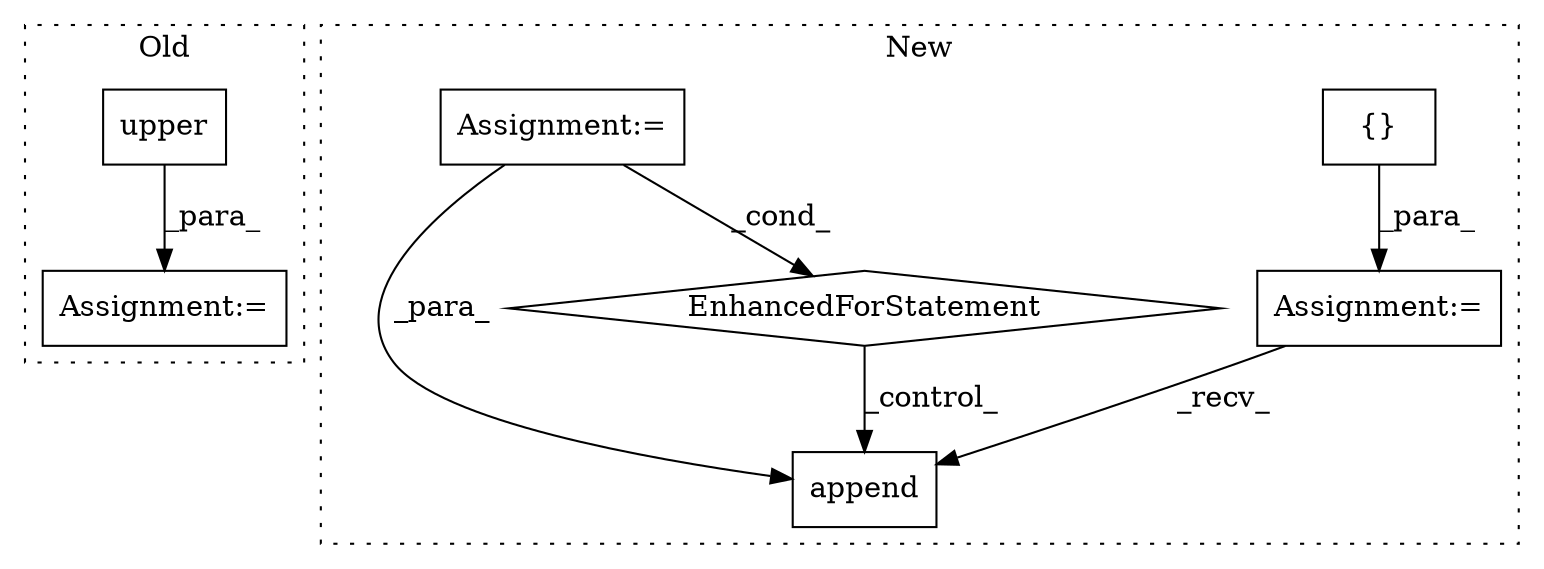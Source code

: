 digraph G {
subgraph cluster0 {
1 [label="upper" a="32" s="10888" l="7" shape="box"];
6 [label="Assignment:=" a="7" s="10811,10895" l="53,2" shape="box"];
label = "Old";
style="dotted";
}
subgraph cluster1 {
2 [label="append" a="32" s="10903,10927" l="7,1" shape="box"];
3 [label="Assignment:=" a="7" s="10794" l="1" shape="box"];
4 [label="{}" a="4" s="10804" l="2" shape="box"];
5 [label="Assignment:=" a="7" s="10761" l="1" shape="box"];
7 [label="EnhancedForStatement" a="70" s="10812,10884" l="53,2" shape="diamond"];
label = "New";
style="dotted";
}
1 -> 6 [label="_para_"];
3 -> 2 [label="_recv_"];
4 -> 3 [label="_para_"];
5 -> 2 [label="_para_"];
5 -> 7 [label="_cond_"];
7 -> 2 [label="_control_"];
}